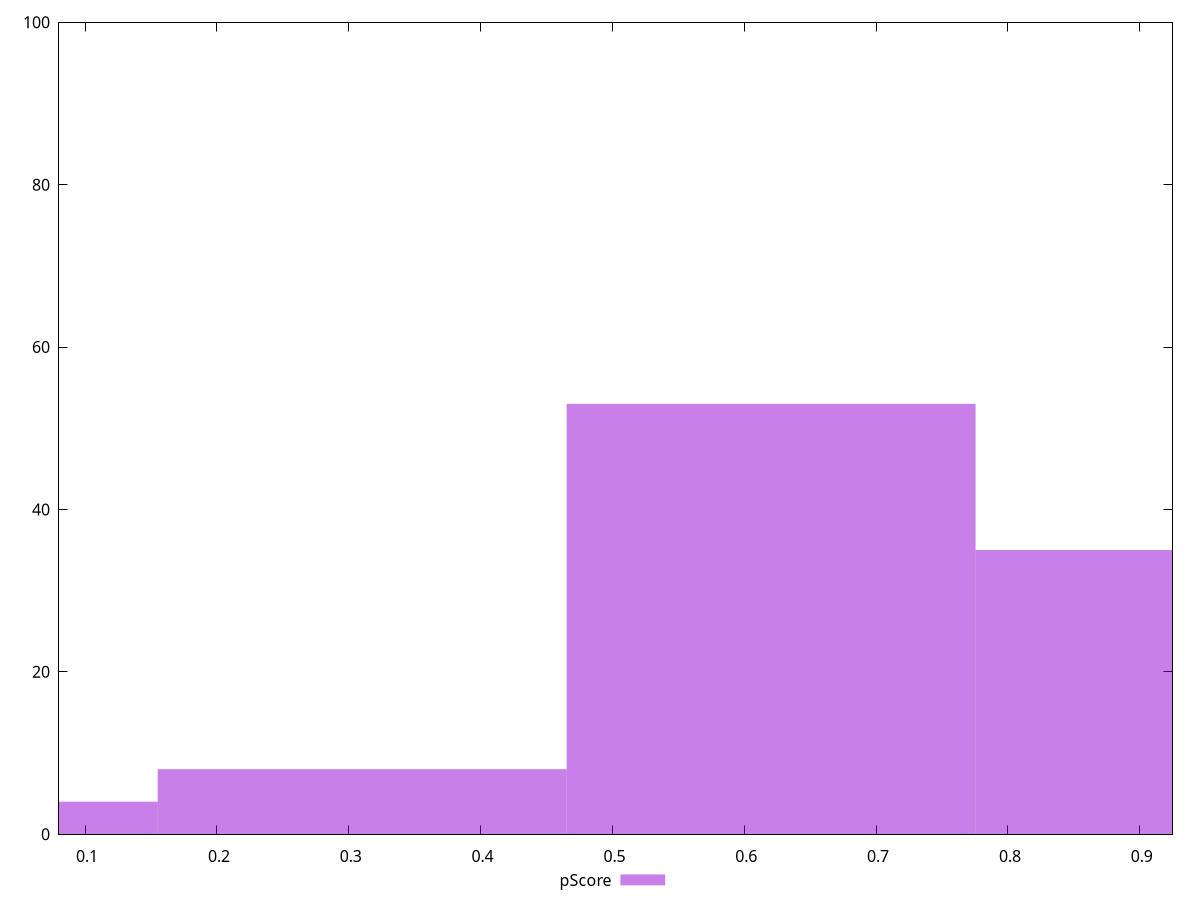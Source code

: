 reset

$pScore <<EOF
0.620395295312895 53
0.9305929429693425 35
0.3101976476564475 8
0 4
EOF

set key outside below
set boxwidth 0.3101976476564475
set xrange [0.08023116148526216:0.9248649865095251]
set yrange [0:100]
set trange [0:100]
set style fill transparent solid 0.5 noborder
set terminal svg size 640, 490 enhanced background rgb 'white'
set output "reprap/first-contentful-paint/samples/pages+cached+noexternal+nomedia+nocss/pScore/histogram.svg"

plot $pScore title "pScore" with boxes

reset
